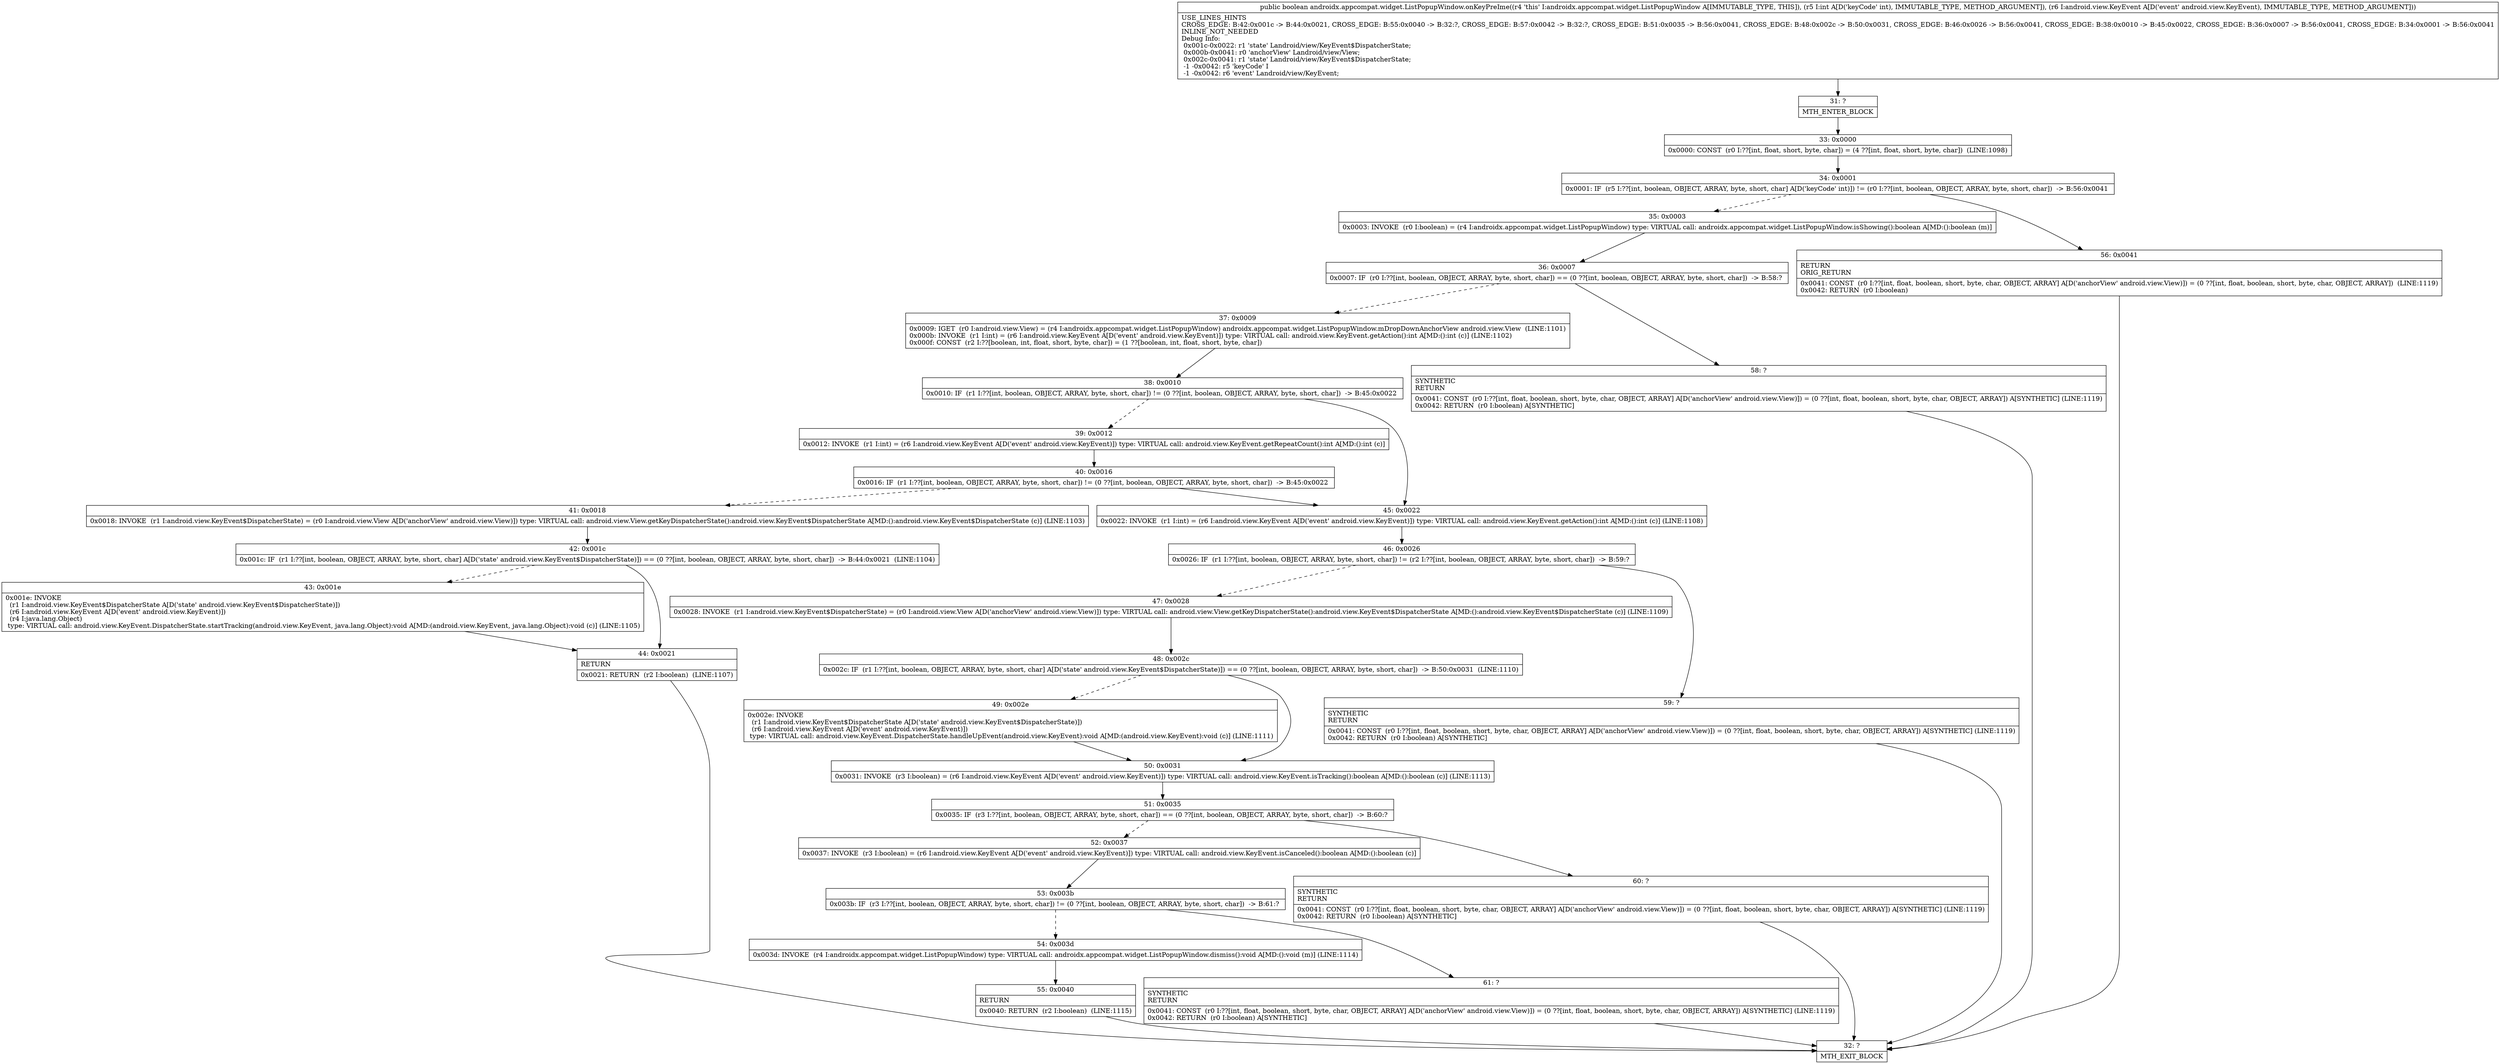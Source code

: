 digraph "CFG forandroidx.appcompat.widget.ListPopupWindow.onKeyPreIme(ILandroid\/view\/KeyEvent;)Z" {
Node_31 [shape=record,label="{31\:\ ?|MTH_ENTER_BLOCK\l}"];
Node_33 [shape=record,label="{33\:\ 0x0000|0x0000: CONST  (r0 I:??[int, float, short, byte, char]) = (4 ??[int, float, short, byte, char])  (LINE:1098)\l}"];
Node_34 [shape=record,label="{34\:\ 0x0001|0x0001: IF  (r5 I:??[int, boolean, OBJECT, ARRAY, byte, short, char] A[D('keyCode' int)]) != (r0 I:??[int, boolean, OBJECT, ARRAY, byte, short, char])  \-\> B:56:0x0041 \l}"];
Node_35 [shape=record,label="{35\:\ 0x0003|0x0003: INVOKE  (r0 I:boolean) = (r4 I:androidx.appcompat.widget.ListPopupWindow) type: VIRTUAL call: androidx.appcompat.widget.ListPopupWindow.isShowing():boolean A[MD:():boolean (m)]\l}"];
Node_36 [shape=record,label="{36\:\ 0x0007|0x0007: IF  (r0 I:??[int, boolean, OBJECT, ARRAY, byte, short, char]) == (0 ??[int, boolean, OBJECT, ARRAY, byte, short, char])  \-\> B:58:? \l}"];
Node_37 [shape=record,label="{37\:\ 0x0009|0x0009: IGET  (r0 I:android.view.View) = (r4 I:androidx.appcompat.widget.ListPopupWindow) androidx.appcompat.widget.ListPopupWindow.mDropDownAnchorView android.view.View  (LINE:1101)\l0x000b: INVOKE  (r1 I:int) = (r6 I:android.view.KeyEvent A[D('event' android.view.KeyEvent)]) type: VIRTUAL call: android.view.KeyEvent.getAction():int A[MD:():int (c)] (LINE:1102)\l0x000f: CONST  (r2 I:??[boolean, int, float, short, byte, char]) = (1 ??[boolean, int, float, short, byte, char]) \l}"];
Node_38 [shape=record,label="{38\:\ 0x0010|0x0010: IF  (r1 I:??[int, boolean, OBJECT, ARRAY, byte, short, char]) != (0 ??[int, boolean, OBJECT, ARRAY, byte, short, char])  \-\> B:45:0x0022 \l}"];
Node_39 [shape=record,label="{39\:\ 0x0012|0x0012: INVOKE  (r1 I:int) = (r6 I:android.view.KeyEvent A[D('event' android.view.KeyEvent)]) type: VIRTUAL call: android.view.KeyEvent.getRepeatCount():int A[MD:():int (c)]\l}"];
Node_40 [shape=record,label="{40\:\ 0x0016|0x0016: IF  (r1 I:??[int, boolean, OBJECT, ARRAY, byte, short, char]) != (0 ??[int, boolean, OBJECT, ARRAY, byte, short, char])  \-\> B:45:0x0022 \l}"];
Node_41 [shape=record,label="{41\:\ 0x0018|0x0018: INVOKE  (r1 I:android.view.KeyEvent$DispatcherState) = (r0 I:android.view.View A[D('anchorView' android.view.View)]) type: VIRTUAL call: android.view.View.getKeyDispatcherState():android.view.KeyEvent$DispatcherState A[MD:():android.view.KeyEvent$DispatcherState (c)] (LINE:1103)\l}"];
Node_42 [shape=record,label="{42\:\ 0x001c|0x001c: IF  (r1 I:??[int, boolean, OBJECT, ARRAY, byte, short, char] A[D('state' android.view.KeyEvent$DispatcherState)]) == (0 ??[int, boolean, OBJECT, ARRAY, byte, short, char])  \-\> B:44:0x0021  (LINE:1104)\l}"];
Node_43 [shape=record,label="{43\:\ 0x001e|0x001e: INVOKE  \l  (r1 I:android.view.KeyEvent$DispatcherState A[D('state' android.view.KeyEvent$DispatcherState)])\l  (r6 I:android.view.KeyEvent A[D('event' android.view.KeyEvent)])\l  (r4 I:java.lang.Object)\l type: VIRTUAL call: android.view.KeyEvent.DispatcherState.startTracking(android.view.KeyEvent, java.lang.Object):void A[MD:(android.view.KeyEvent, java.lang.Object):void (c)] (LINE:1105)\l}"];
Node_44 [shape=record,label="{44\:\ 0x0021|RETURN\l|0x0021: RETURN  (r2 I:boolean)  (LINE:1107)\l}"];
Node_32 [shape=record,label="{32\:\ ?|MTH_EXIT_BLOCK\l}"];
Node_45 [shape=record,label="{45\:\ 0x0022|0x0022: INVOKE  (r1 I:int) = (r6 I:android.view.KeyEvent A[D('event' android.view.KeyEvent)]) type: VIRTUAL call: android.view.KeyEvent.getAction():int A[MD:():int (c)] (LINE:1108)\l}"];
Node_46 [shape=record,label="{46\:\ 0x0026|0x0026: IF  (r1 I:??[int, boolean, OBJECT, ARRAY, byte, short, char]) != (r2 I:??[int, boolean, OBJECT, ARRAY, byte, short, char])  \-\> B:59:? \l}"];
Node_47 [shape=record,label="{47\:\ 0x0028|0x0028: INVOKE  (r1 I:android.view.KeyEvent$DispatcherState) = (r0 I:android.view.View A[D('anchorView' android.view.View)]) type: VIRTUAL call: android.view.View.getKeyDispatcherState():android.view.KeyEvent$DispatcherState A[MD:():android.view.KeyEvent$DispatcherState (c)] (LINE:1109)\l}"];
Node_48 [shape=record,label="{48\:\ 0x002c|0x002c: IF  (r1 I:??[int, boolean, OBJECT, ARRAY, byte, short, char] A[D('state' android.view.KeyEvent$DispatcherState)]) == (0 ??[int, boolean, OBJECT, ARRAY, byte, short, char])  \-\> B:50:0x0031  (LINE:1110)\l}"];
Node_49 [shape=record,label="{49\:\ 0x002e|0x002e: INVOKE  \l  (r1 I:android.view.KeyEvent$DispatcherState A[D('state' android.view.KeyEvent$DispatcherState)])\l  (r6 I:android.view.KeyEvent A[D('event' android.view.KeyEvent)])\l type: VIRTUAL call: android.view.KeyEvent.DispatcherState.handleUpEvent(android.view.KeyEvent):void A[MD:(android.view.KeyEvent):void (c)] (LINE:1111)\l}"];
Node_50 [shape=record,label="{50\:\ 0x0031|0x0031: INVOKE  (r3 I:boolean) = (r6 I:android.view.KeyEvent A[D('event' android.view.KeyEvent)]) type: VIRTUAL call: android.view.KeyEvent.isTracking():boolean A[MD:():boolean (c)] (LINE:1113)\l}"];
Node_51 [shape=record,label="{51\:\ 0x0035|0x0035: IF  (r3 I:??[int, boolean, OBJECT, ARRAY, byte, short, char]) == (0 ??[int, boolean, OBJECT, ARRAY, byte, short, char])  \-\> B:60:? \l}"];
Node_52 [shape=record,label="{52\:\ 0x0037|0x0037: INVOKE  (r3 I:boolean) = (r6 I:android.view.KeyEvent A[D('event' android.view.KeyEvent)]) type: VIRTUAL call: android.view.KeyEvent.isCanceled():boolean A[MD:():boolean (c)]\l}"];
Node_53 [shape=record,label="{53\:\ 0x003b|0x003b: IF  (r3 I:??[int, boolean, OBJECT, ARRAY, byte, short, char]) != (0 ??[int, boolean, OBJECT, ARRAY, byte, short, char])  \-\> B:61:? \l}"];
Node_54 [shape=record,label="{54\:\ 0x003d|0x003d: INVOKE  (r4 I:androidx.appcompat.widget.ListPopupWindow) type: VIRTUAL call: androidx.appcompat.widget.ListPopupWindow.dismiss():void A[MD:():void (m)] (LINE:1114)\l}"];
Node_55 [shape=record,label="{55\:\ 0x0040|RETURN\l|0x0040: RETURN  (r2 I:boolean)  (LINE:1115)\l}"];
Node_61 [shape=record,label="{61\:\ ?|SYNTHETIC\lRETURN\l|0x0041: CONST  (r0 I:??[int, float, boolean, short, byte, char, OBJECT, ARRAY] A[D('anchorView' android.view.View)]) = (0 ??[int, float, boolean, short, byte, char, OBJECT, ARRAY]) A[SYNTHETIC] (LINE:1119)\l0x0042: RETURN  (r0 I:boolean) A[SYNTHETIC]\l}"];
Node_60 [shape=record,label="{60\:\ ?|SYNTHETIC\lRETURN\l|0x0041: CONST  (r0 I:??[int, float, boolean, short, byte, char, OBJECT, ARRAY] A[D('anchorView' android.view.View)]) = (0 ??[int, float, boolean, short, byte, char, OBJECT, ARRAY]) A[SYNTHETIC] (LINE:1119)\l0x0042: RETURN  (r0 I:boolean) A[SYNTHETIC]\l}"];
Node_59 [shape=record,label="{59\:\ ?|SYNTHETIC\lRETURN\l|0x0041: CONST  (r0 I:??[int, float, boolean, short, byte, char, OBJECT, ARRAY] A[D('anchorView' android.view.View)]) = (0 ??[int, float, boolean, short, byte, char, OBJECT, ARRAY]) A[SYNTHETIC] (LINE:1119)\l0x0042: RETURN  (r0 I:boolean) A[SYNTHETIC]\l}"];
Node_58 [shape=record,label="{58\:\ ?|SYNTHETIC\lRETURN\l|0x0041: CONST  (r0 I:??[int, float, boolean, short, byte, char, OBJECT, ARRAY] A[D('anchorView' android.view.View)]) = (0 ??[int, float, boolean, short, byte, char, OBJECT, ARRAY]) A[SYNTHETIC] (LINE:1119)\l0x0042: RETURN  (r0 I:boolean) A[SYNTHETIC]\l}"];
Node_56 [shape=record,label="{56\:\ 0x0041|RETURN\lORIG_RETURN\l|0x0041: CONST  (r0 I:??[int, float, boolean, short, byte, char, OBJECT, ARRAY] A[D('anchorView' android.view.View)]) = (0 ??[int, float, boolean, short, byte, char, OBJECT, ARRAY])  (LINE:1119)\l0x0042: RETURN  (r0 I:boolean) \l}"];
MethodNode[shape=record,label="{public boolean androidx.appcompat.widget.ListPopupWindow.onKeyPreIme((r4 'this' I:androidx.appcompat.widget.ListPopupWindow A[IMMUTABLE_TYPE, THIS]), (r5 I:int A[D('keyCode' int), IMMUTABLE_TYPE, METHOD_ARGUMENT]), (r6 I:android.view.KeyEvent A[D('event' android.view.KeyEvent), IMMUTABLE_TYPE, METHOD_ARGUMENT]))  | USE_LINES_HINTS\lCROSS_EDGE: B:42:0x001c \-\> B:44:0x0021, CROSS_EDGE: B:55:0x0040 \-\> B:32:?, CROSS_EDGE: B:57:0x0042 \-\> B:32:?, CROSS_EDGE: B:51:0x0035 \-\> B:56:0x0041, CROSS_EDGE: B:48:0x002c \-\> B:50:0x0031, CROSS_EDGE: B:46:0x0026 \-\> B:56:0x0041, CROSS_EDGE: B:38:0x0010 \-\> B:45:0x0022, CROSS_EDGE: B:36:0x0007 \-\> B:56:0x0041, CROSS_EDGE: B:34:0x0001 \-\> B:56:0x0041\lINLINE_NOT_NEEDED\lDebug Info:\l  0x001c\-0x0022: r1 'state' Landroid\/view\/KeyEvent$DispatcherState;\l  0x000b\-0x0041: r0 'anchorView' Landroid\/view\/View;\l  0x002c\-0x0041: r1 'state' Landroid\/view\/KeyEvent$DispatcherState;\l  \-1 \-0x0042: r5 'keyCode' I\l  \-1 \-0x0042: r6 'event' Landroid\/view\/KeyEvent;\l}"];
MethodNode -> Node_31;Node_31 -> Node_33;
Node_33 -> Node_34;
Node_34 -> Node_35[style=dashed];
Node_34 -> Node_56;
Node_35 -> Node_36;
Node_36 -> Node_37[style=dashed];
Node_36 -> Node_58;
Node_37 -> Node_38;
Node_38 -> Node_39[style=dashed];
Node_38 -> Node_45;
Node_39 -> Node_40;
Node_40 -> Node_41[style=dashed];
Node_40 -> Node_45;
Node_41 -> Node_42;
Node_42 -> Node_43[style=dashed];
Node_42 -> Node_44;
Node_43 -> Node_44;
Node_44 -> Node_32;
Node_45 -> Node_46;
Node_46 -> Node_47[style=dashed];
Node_46 -> Node_59;
Node_47 -> Node_48;
Node_48 -> Node_49[style=dashed];
Node_48 -> Node_50;
Node_49 -> Node_50;
Node_50 -> Node_51;
Node_51 -> Node_52[style=dashed];
Node_51 -> Node_60;
Node_52 -> Node_53;
Node_53 -> Node_54[style=dashed];
Node_53 -> Node_61;
Node_54 -> Node_55;
Node_55 -> Node_32;
Node_61 -> Node_32;
Node_60 -> Node_32;
Node_59 -> Node_32;
Node_58 -> Node_32;
Node_56 -> Node_32;
}

